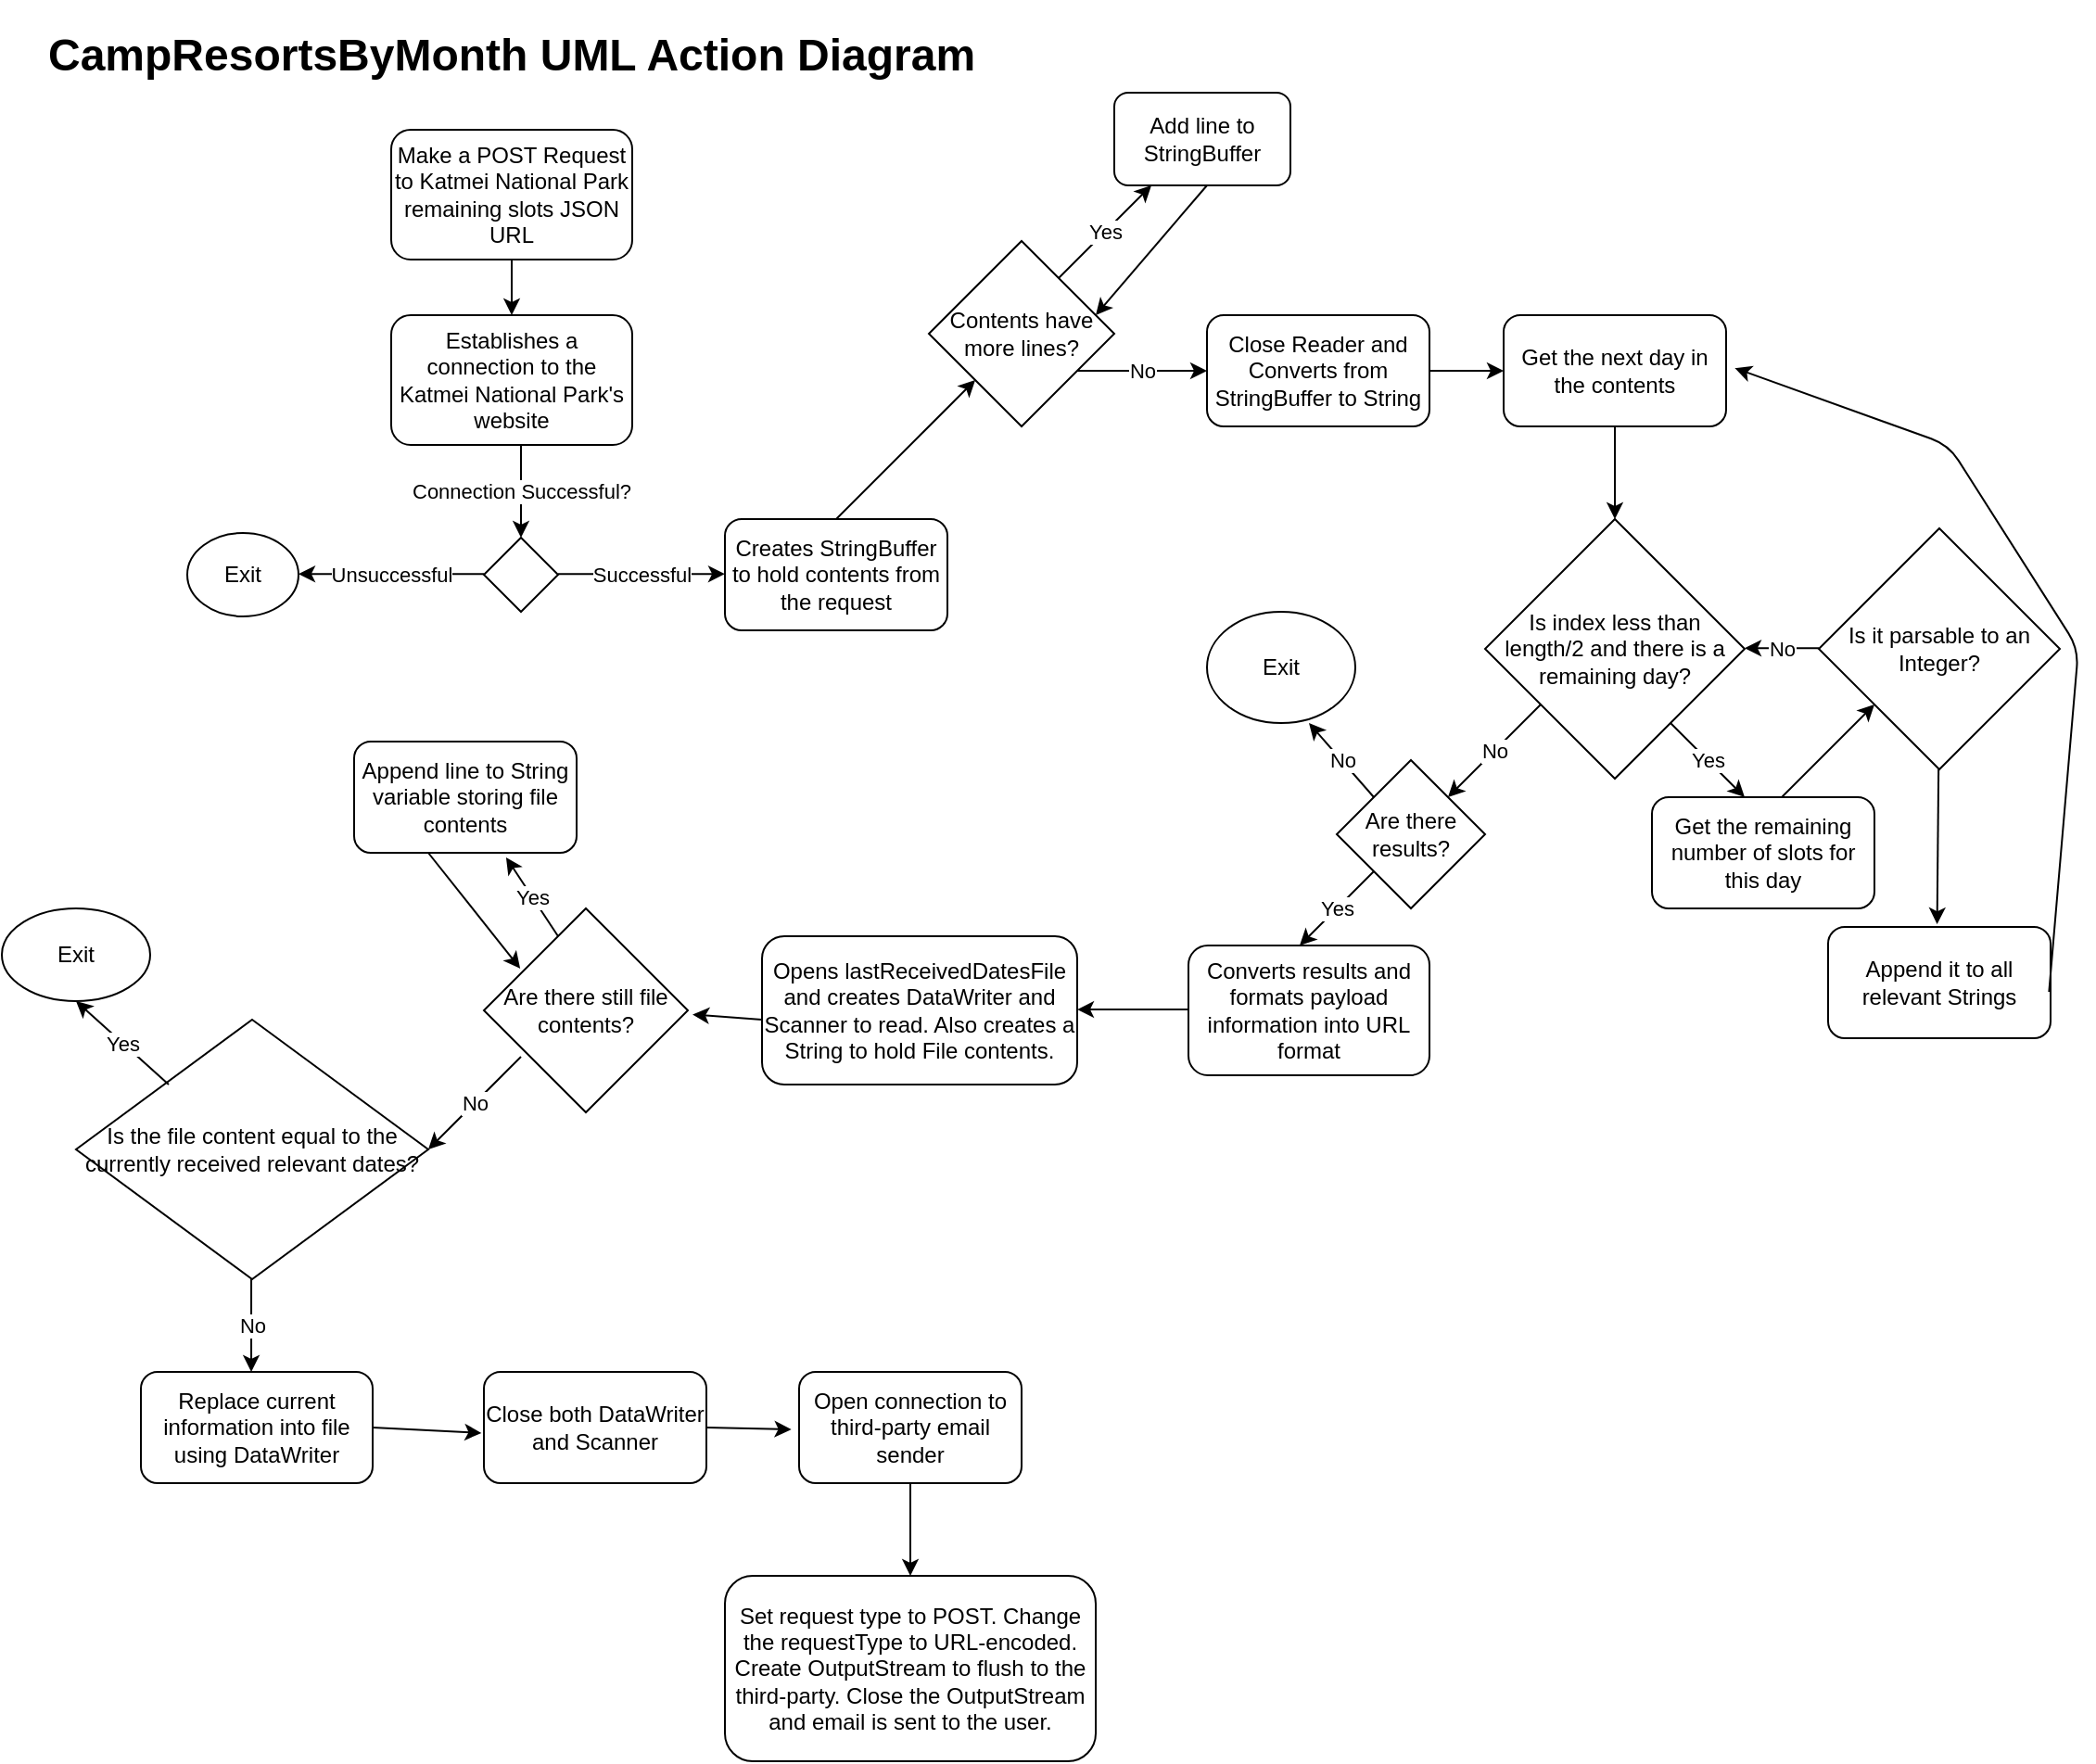 <mxfile>
    <diagram id="DcAWaF698nEAmzb4o7Vi" name="Page-1">
        <mxGraphModel dx="648" dy="578" grid="1" gridSize="10" guides="1" tooltips="1" connect="0" arrows="1" fold="1" page="1" pageScale="1" pageWidth="850" pageHeight="1100" math="0" shadow="0">
            <root>
                <mxCell id="0"/>
                <mxCell id="1" parent="0"/>
                <mxCell id="2" value="Make a POST Request to Katmei National Park remaining slots JSON URL" style="rounded=1;whiteSpace=wrap;html=1;" vertex="1" parent="1">
                    <mxGeometry x="780" y="70" width="130" height="70" as="geometry"/>
                </mxCell>
                <mxCell id="4" value="&lt;h1&gt;&lt;span style=&quot;background-color: initial;&quot;&gt;CampResortsByMonth UML Action Diagram&lt;/span&gt;&lt;br&gt;&lt;/h1&gt;" style="text;html=1;strokeColor=none;fillColor=none;spacing=5;spacingTop=-20;whiteSpace=wrap;overflow=hidden;rounded=0;" vertex="1" parent="1">
                    <mxGeometry x="590" y="10" width="510" height="40" as="geometry"/>
                </mxCell>
                <mxCell id="7" value="Establishes a connection to the Katmei National Park's website" style="rounded=1;whiteSpace=wrap;html=1;" vertex="1" parent="1">
                    <mxGeometry x="780" y="170" width="130" height="70" as="geometry"/>
                </mxCell>
                <mxCell id="8" value="" style="endArrow=classic;html=1;entryX=0.5;entryY=0;entryDx=0;entryDy=0;exitX=0.5;exitY=1;exitDx=0;exitDy=0;" edge="1" parent="1" source="2" target="7">
                    <mxGeometry width="50" height="50" relative="1" as="geometry">
                        <mxPoint x="840" y="140" as="sourcePoint"/>
                        <mxPoint x="850" y="190" as="targetPoint"/>
                    </mxGeometry>
                </mxCell>
                <mxCell id="14" value="" style="endArrow=classic;html=1;" edge="1" parent="1">
                    <mxGeometry relative="1" as="geometry">
                        <mxPoint x="850" y="240" as="sourcePoint"/>
                        <mxPoint x="850" y="290" as="targetPoint"/>
                    </mxGeometry>
                </mxCell>
                <mxCell id="15" value="Connection Successful?" style="edgeLabel;resizable=0;html=1;align=center;verticalAlign=middle;" connectable="0" vertex="1" parent="14">
                    <mxGeometry relative="1" as="geometry"/>
                </mxCell>
                <mxCell id="16" value="" style="rhombus;whiteSpace=wrap;html=1;" vertex="1" parent="1">
                    <mxGeometry x="830" y="290" width="40" height="40" as="geometry"/>
                </mxCell>
                <mxCell id="17" value="" style="endArrow=classic;html=1;" edge="1" parent="1">
                    <mxGeometry relative="1" as="geometry">
                        <mxPoint x="870" y="309.58" as="sourcePoint"/>
                        <mxPoint x="960" y="309.58" as="targetPoint"/>
                    </mxGeometry>
                </mxCell>
                <mxCell id="18" value="Successful" style="edgeLabel;resizable=0;html=1;align=center;verticalAlign=middle;" connectable="0" vertex="1" parent="17">
                    <mxGeometry relative="1" as="geometry"/>
                </mxCell>
                <mxCell id="19" value="" style="endArrow=classic;html=1;" edge="1" parent="1">
                    <mxGeometry relative="1" as="geometry">
                        <mxPoint x="830" y="309.58" as="sourcePoint"/>
                        <mxPoint x="730" y="309.58" as="targetPoint"/>
                    </mxGeometry>
                </mxCell>
                <mxCell id="20" value="Unsuccessful" style="edgeLabel;resizable=0;html=1;align=center;verticalAlign=middle;" connectable="0" vertex="1" parent="19">
                    <mxGeometry relative="1" as="geometry"/>
                </mxCell>
                <mxCell id="22" value="Exit" style="ellipse;whiteSpace=wrap;html=1;" vertex="1" parent="1">
                    <mxGeometry x="670" y="287.5" width="60" height="45" as="geometry"/>
                </mxCell>
                <mxCell id="23" value="Creates StringBuffer to hold contents from the request" style="rounded=1;whiteSpace=wrap;html=1;" vertex="1" parent="1">
                    <mxGeometry x="960" y="280" width="120" height="60" as="geometry"/>
                </mxCell>
                <mxCell id="26" value="Close Reader and Converts from StringBuffer to String" style="rounded=1;whiteSpace=wrap;html=1;" vertex="1" parent="1">
                    <mxGeometry x="1220" y="170" width="120" height="60" as="geometry"/>
                </mxCell>
                <mxCell id="34" value="Contents have more lines?" style="rhombus;whiteSpace=wrap;html=1;" vertex="1" parent="1">
                    <mxGeometry x="1070" y="130" width="100" height="100" as="geometry"/>
                </mxCell>
                <mxCell id="35" value="" style="endArrow=classic;html=1;" edge="1" parent="1" target="34">
                    <mxGeometry width="50" height="50" relative="1" as="geometry">
                        <mxPoint x="1020" y="280" as="sourcePoint"/>
                        <mxPoint x="1070" y="230" as="targetPoint"/>
                    </mxGeometry>
                </mxCell>
                <mxCell id="36" value="" style="endArrow=classic;html=1;" edge="1" parent="1">
                    <mxGeometry relative="1" as="geometry">
                        <mxPoint x="1140" y="150" as="sourcePoint"/>
                        <mxPoint x="1190" y="100" as="targetPoint"/>
                    </mxGeometry>
                </mxCell>
                <mxCell id="37" value="Yes" style="edgeLabel;resizable=0;html=1;align=center;verticalAlign=middle;" connectable="0" vertex="1" parent="36">
                    <mxGeometry relative="1" as="geometry"/>
                </mxCell>
                <mxCell id="39" value="Add line to StringBuffer" style="rounded=1;whiteSpace=wrap;html=1;" vertex="1" parent="1">
                    <mxGeometry x="1170" y="50" width="95" height="50" as="geometry"/>
                </mxCell>
                <mxCell id="40" value="" style="endArrow=classic;html=1;" edge="1" parent="1">
                    <mxGeometry width="50" height="50" relative="1" as="geometry">
                        <mxPoint x="1220" y="100" as="sourcePoint"/>
                        <mxPoint x="1160" y="170" as="targetPoint"/>
                    </mxGeometry>
                </mxCell>
                <mxCell id="41" value="" style="endArrow=classic;html=1;" edge="1" parent="1">
                    <mxGeometry relative="1" as="geometry">
                        <mxPoint x="1150" y="200" as="sourcePoint"/>
                        <mxPoint x="1220" y="200" as="targetPoint"/>
                    </mxGeometry>
                </mxCell>
                <mxCell id="42" value="No" style="edgeLabel;resizable=0;html=1;align=center;verticalAlign=middle;" connectable="0" vertex="1" parent="41">
                    <mxGeometry relative="1" as="geometry"/>
                </mxCell>
                <mxCell id="44" value="Get the next day in the contents" style="rounded=1;whiteSpace=wrap;html=1;" vertex="1" parent="1">
                    <mxGeometry x="1380" y="170" width="120" height="60" as="geometry"/>
                </mxCell>
                <mxCell id="45" value="" style="endArrow=classic;html=1;entryX=0;entryY=0.5;entryDx=0;entryDy=0;entryPerimeter=0;" edge="1" parent="1" target="44">
                    <mxGeometry width="50" height="50" relative="1" as="geometry">
                        <mxPoint x="1340" y="200" as="sourcePoint"/>
                        <mxPoint x="1390" y="150" as="targetPoint"/>
                    </mxGeometry>
                </mxCell>
                <mxCell id="46" value="Is index less than length/2 and there is a remaining day?" style="rhombus;whiteSpace=wrap;html=1;" vertex="1" parent="1">
                    <mxGeometry x="1370" y="280" width="140" height="140" as="geometry"/>
                </mxCell>
                <mxCell id="47" value="" style="endArrow=classic;html=1;entryX=0.5;entryY=0;entryDx=0;entryDy=0;entryPerimeter=0;" edge="1" parent="1" target="46">
                    <mxGeometry width="50" height="50" relative="1" as="geometry">
                        <mxPoint x="1440" y="230" as="sourcePoint"/>
                        <mxPoint x="1380" y="260" as="targetPoint"/>
                    </mxGeometry>
                </mxCell>
                <mxCell id="48" value="" style="endArrow=classic;html=1;" edge="1" parent="1">
                    <mxGeometry relative="1" as="geometry">
                        <mxPoint x="1470" y="390" as="sourcePoint"/>
                        <mxPoint x="1510" y="430" as="targetPoint"/>
                    </mxGeometry>
                </mxCell>
                <mxCell id="49" value="Yes" style="edgeLabel;resizable=0;html=1;align=center;verticalAlign=middle;" connectable="0" vertex="1" parent="48">
                    <mxGeometry relative="1" as="geometry"/>
                </mxCell>
                <mxCell id="50" value="Get the remaining number of slots for this day" style="rounded=1;whiteSpace=wrap;html=1;" vertex="1" parent="1">
                    <mxGeometry x="1460" y="430" width="120" height="60" as="geometry"/>
                </mxCell>
                <mxCell id="51" value="Is it parsable to an Integer?" style="rhombus;whiteSpace=wrap;html=1;" vertex="1" parent="1">
                    <mxGeometry x="1550" y="285" width="130" height="130" as="geometry"/>
                </mxCell>
                <mxCell id="52" value="" style="endArrow=classic;html=1;" edge="1" parent="1">
                    <mxGeometry width="50" height="50" relative="1" as="geometry">
                        <mxPoint x="1530" y="430" as="sourcePoint"/>
                        <mxPoint x="1580" y="380" as="targetPoint"/>
                    </mxGeometry>
                </mxCell>
                <mxCell id="53" value="" style="endArrow=classic;html=1;" edge="1" parent="1">
                    <mxGeometry relative="1" as="geometry">
                        <mxPoint x="1550" y="349.58" as="sourcePoint"/>
                        <mxPoint x="1510" y="349.58" as="targetPoint"/>
                        <Array as="points">
                            <mxPoint x="1530" y="349.58"/>
                        </Array>
                    </mxGeometry>
                </mxCell>
                <mxCell id="54" value="No" style="edgeLabel;resizable=0;html=1;align=center;verticalAlign=middle;" connectable="0" vertex="1" parent="53">
                    <mxGeometry relative="1" as="geometry"/>
                </mxCell>
                <mxCell id="55" value="Append it to all relevant Strings" style="rounded=1;whiteSpace=wrap;html=1;" vertex="1" parent="1">
                    <mxGeometry x="1555" y="500" width="120" height="60" as="geometry"/>
                </mxCell>
                <mxCell id="56" value="" style="endArrow=classic;html=1;entryX=0.49;entryY=-0.024;entryDx=0;entryDy=0;entryPerimeter=0;" edge="1" parent="1" target="55">
                    <mxGeometry width="50" height="50" relative="1" as="geometry">
                        <mxPoint x="1614.58" y="415" as="sourcePoint"/>
                        <mxPoint x="1614.58" y="465" as="targetPoint"/>
                    </mxGeometry>
                </mxCell>
                <mxCell id="57" value="" style="endArrow=classic;html=1;entryX=1.039;entryY=0.476;entryDx=0;entryDy=0;entryPerimeter=0;" edge="1" parent="1" target="44">
                    <mxGeometry width="50" height="50" relative="1" as="geometry">
                        <mxPoint x="1674.17" y="535" as="sourcePoint"/>
                        <mxPoint x="1560" y="415" as="targetPoint"/>
                        <Array as="points">
                            <mxPoint x="1690" y="350"/>
                            <mxPoint x="1620" y="240"/>
                        </Array>
                    </mxGeometry>
                </mxCell>
                <mxCell id="58" value="" style="endArrow=classic;html=1;" edge="1" parent="1">
                    <mxGeometry relative="1" as="geometry">
                        <mxPoint x="1400" y="380" as="sourcePoint"/>
                        <mxPoint x="1350" y="430" as="targetPoint"/>
                    </mxGeometry>
                </mxCell>
                <mxCell id="59" value="No" style="edgeLabel;resizable=0;html=1;align=center;verticalAlign=middle;" connectable="0" vertex="1" parent="58">
                    <mxGeometry relative="1" as="geometry"/>
                </mxCell>
                <mxCell id="60" value="Are there results?" style="rhombus;whiteSpace=wrap;html=1;" vertex="1" parent="1">
                    <mxGeometry x="1290" y="410" width="80" height="80" as="geometry"/>
                </mxCell>
                <mxCell id="61" value="" style="endArrow=classic;html=1;" edge="1" parent="1">
                    <mxGeometry relative="1" as="geometry">
                        <mxPoint x="1310" y="430" as="sourcePoint"/>
                        <mxPoint x="1275" y="390" as="targetPoint"/>
                    </mxGeometry>
                </mxCell>
                <mxCell id="62" value="No" style="edgeLabel;resizable=0;html=1;align=center;verticalAlign=middle;" connectable="0" vertex="1" parent="61">
                    <mxGeometry relative="1" as="geometry"/>
                </mxCell>
                <mxCell id="63" value="Exit" style="ellipse;whiteSpace=wrap;html=1;" vertex="1" parent="1">
                    <mxGeometry x="1220" y="330" width="80" height="60" as="geometry"/>
                </mxCell>
                <mxCell id="64" value="" style="endArrow=classic;html=1;" edge="1" parent="1">
                    <mxGeometry relative="1" as="geometry">
                        <mxPoint x="1310" y="470" as="sourcePoint"/>
                        <mxPoint x="1270" y="510" as="targetPoint"/>
                    </mxGeometry>
                </mxCell>
                <mxCell id="65" value="Yes" style="edgeLabel;resizable=0;html=1;align=center;verticalAlign=middle;" connectable="0" vertex="1" parent="64">
                    <mxGeometry relative="1" as="geometry"/>
                </mxCell>
                <mxCell id="66" value="Converts results and formats payload information into URL format" style="rounded=1;whiteSpace=wrap;html=1;" vertex="1" parent="1">
                    <mxGeometry x="1210" y="510" width="130" height="70" as="geometry"/>
                </mxCell>
                <mxCell id="67" value="" style="endArrow=classic;html=1;" edge="1" parent="1">
                    <mxGeometry width="50" height="50" relative="1" as="geometry">
                        <mxPoint x="1210" y="544.52" as="sourcePoint"/>
                        <mxPoint x="1150" y="544.52" as="targetPoint"/>
                    </mxGeometry>
                </mxCell>
                <mxCell id="68" value="Opens lastReceivedDatesFile and creates DataWriter and Scanner to read. Also creates a String to hold File contents." style="rounded=1;whiteSpace=wrap;html=1;" vertex="1" parent="1">
                    <mxGeometry x="980" y="505" width="170" height="80" as="geometry"/>
                </mxCell>
                <mxCell id="69" value="Are there still file contents?" style="rhombus;whiteSpace=wrap;html=1;" vertex="1" parent="1">
                    <mxGeometry x="830" y="490" width="110" height="110" as="geometry"/>
                </mxCell>
                <mxCell id="70" value="" style="endArrow=classic;html=1;entryX=1.023;entryY=0.52;entryDx=0;entryDy=0;entryPerimeter=0;" edge="1" parent="1" target="69">
                    <mxGeometry width="50" height="50" relative="1" as="geometry">
                        <mxPoint x="980" y="550" as="sourcePoint"/>
                        <mxPoint x="1030" y="500" as="targetPoint"/>
                    </mxGeometry>
                </mxCell>
                <mxCell id="71" value="Append line to String variable storing file contents" style="rounded=1;whiteSpace=wrap;html=1;" vertex="1" parent="1">
                    <mxGeometry x="760" y="400" width="120" height="60" as="geometry"/>
                </mxCell>
                <mxCell id="73" value="" style="endArrow=classic;html=1;entryX=0.683;entryY=1.041;entryDx=0;entryDy=0;entryPerimeter=0;" edge="1" parent="1" target="71">
                    <mxGeometry relative="1" as="geometry">
                        <mxPoint x="870" y="505" as="sourcePoint"/>
                        <mxPoint x="970" y="505" as="targetPoint"/>
                    </mxGeometry>
                </mxCell>
                <mxCell id="74" value="Yes" style="edgeLabel;resizable=0;html=1;align=center;verticalAlign=middle;" connectable="0" vertex="1" parent="73">
                    <mxGeometry relative="1" as="geometry"/>
                </mxCell>
                <mxCell id="75" value="" style="endArrow=classic;html=1;entryX=0.178;entryY=0.295;entryDx=0;entryDy=0;entryPerimeter=0;" edge="1" parent="1" target="69">
                    <mxGeometry width="50" height="50" relative="1" as="geometry">
                        <mxPoint x="800" y="460" as="sourcePoint"/>
                        <mxPoint x="850" y="410" as="targetPoint"/>
                    </mxGeometry>
                </mxCell>
                <mxCell id="76" value="" style="endArrow=classic;html=1;" edge="1" parent="1">
                    <mxGeometry relative="1" as="geometry">
                        <mxPoint x="850" y="570" as="sourcePoint"/>
                        <mxPoint x="800" y="620" as="targetPoint"/>
                    </mxGeometry>
                </mxCell>
                <mxCell id="77" value="No" style="edgeLabel;resizable=0;html=1;align=center;verticalAlign=middle;" connectable="0" vertex="1" parent="76">
                    <mxGeometry relative="1" as="geometry"/>
                </mxCell>
                <mxCell id="79" value="Is the file content equal to the currently received relevant dates?" style="rhombus;whiteSpace=wrap;html=1;" vertex="1" parent="1">
                    <mxGeometry x="610" y="550" width="190" height="140" as="geometry"/>
                </mxCell>
                <mxCell id="80" value="" style="endArrow=classic;html=1;" edge="1" parent="1">
                    <mxGeometry relative="1" as="geometry">
                        <mxPoint x="660" y="585" as="sourcePoint"/>
                        <mxPoint x="610" y="540" as="targetPoint"/>
                    </mxGeometry>
                </mxCell>
                <mxCell id="81" value="Yes" style="edgeLabel;resizable=0;html=1;align=center;verticalAlign=middle;" connectable="0" vertex="1" parent="80">
                    <mxGeometry relative="1" as="geometry"/>
                </mxCell>
                <mxCell id="82" value="Exit" style="ellipse;whiteSpace=wrap;html=1;" vertex="1" parent="1">
                    <mxGeometry x="570" y="490" width="80" height="50" as="geometry"/>
                </mxCell>
                <mxCell id="83" value="" style="endArrow=classic;html=1;" edge="1" parent="1">
                    <mxGeometry relative="1" as="geometry">
                        <mxPoint x="704.52" y="690" as="sourcePoint"/>
                        <mxPoint x="704.52" y="740" as="targetPoint"/>
                    </mxGeometry>
                </mxCell>
                <mxCell id="84" value="No" style="edgeLabel;resizable=0;html=1;align=center;verticalAlign=middle;" connectable="0" vertex="1" parent="83">
                    <mxGeometry relative="1" as="geometry"/>
                </mxCell>
                <mxCell id="85" value="Replace current information into file using DataWriter" style="rounded=1;whiteSpace=wrap;html=1;" vertex="1" parent="1">
                    <mxGeometry x="645" y="740" width="125" height="60" as="geometry"/>
                </mxCell>
                <mxCell id="86" value="Close both DataWriter and Scanner" style="rounded=1;whiteSpace=wrap;html=1;" vertex="1" parent="1">
                    <mxGeometry x="830" y="740" width="120" height="60" as="geometry"/>
                </mxCell>
                <mxCell id="87" value="" style="endArrow=classic;html=1;entryX=-0.011;entryY=0.549;entryDx=0;entryDy=0;entryPerimeter=0;" edge="1" parent="1" target="86">
                    <mxGeometry width="50" height="50" relative="1" as="geometry">
                        <mxPoint x="770" y="770" as="sourcePoint"/>
                        <mxPoint x="826" y="767" as="targetPoint"/>
                    </mxGeometry>
                </mxCell>
                <mxCell id="89" value="Open connection to third-party email sender" style="rounded=1;whiteSpace=wrap;html=1;" vertex="1" parent="1">
                    <mxGeometry x="1000" y="740" width="120" height="60" as="geometry"/>
                </mxCell>
                <mxCell id="90" value="" style="endArrow=classic;html=1;entryX=-0.035;entryY=0.517;entryDx=0;entryDy=0;entryPerimeter=0;" edge="1" parent="1" target="89">
                    <mxGeometry width="50" height="50" relative="1" as="geometry">
                        <mxPoint x="950" y="770" as="sourcePoint"/>
                        <mxPoint x="1000" y="720" as="targetPoint"/>
                    </mxGeometry>
                </mxCell>
                <mxCell id="91" value="Set request type to POST. Change the requestType to URL-encoded. Create OutputStream to flush to the third-party. Close the OutputStream and email is sent to the user." style="rounded=1;whiteSpace=wrap;html=1;" vertex="1" parent="1">
                    <mxGeometry x="960" y="850" width="200" height="100" as="geometry"/>
                </mxCell>
                <mxCell id="92" value="" style="endArrow=classic;html=1;" edge="1" parent="1">
                    <mxGeometry width="50" height="50" relative="1" as="geometry">
                        <mxPoint x="1060" y="800" as="sourcePoint"/>
                        <mxPoint x="1060" y="850" as="targetPoint"/>
                    </mxGeometry>
                </mxCell>
            </root>
        </mxGraphModel>
    </diagram>
</mxfile>